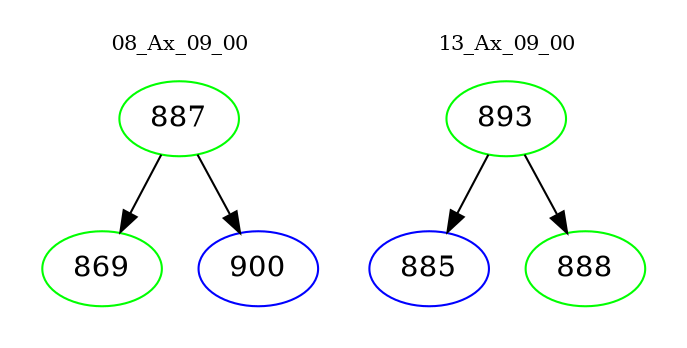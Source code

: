 digraph{
subgraph cluster_0 {
color = white
label = "08_Ax_09_00";
fontsize=10;
T0_887 [label="887", color="green"]
T0_887 -> T0_869 [color="black"]
T0_869 [label="869", color="green"]
T0_887 -> T0_900 [color="black"]
T0_900 [label="900", color="blue"]
}
subgraph cluster_1 {
color = white
label = "13_Ax_09_00";
fontsize=10;
T1_893 [label="893", color="green"]
T1_893 -> T1_885 [color="black"]
T1_885 [label="885", color="blue"]
T1_893 -> T1_888 [color="black"]
T1_888 [label="888", color="green"]
}
}
